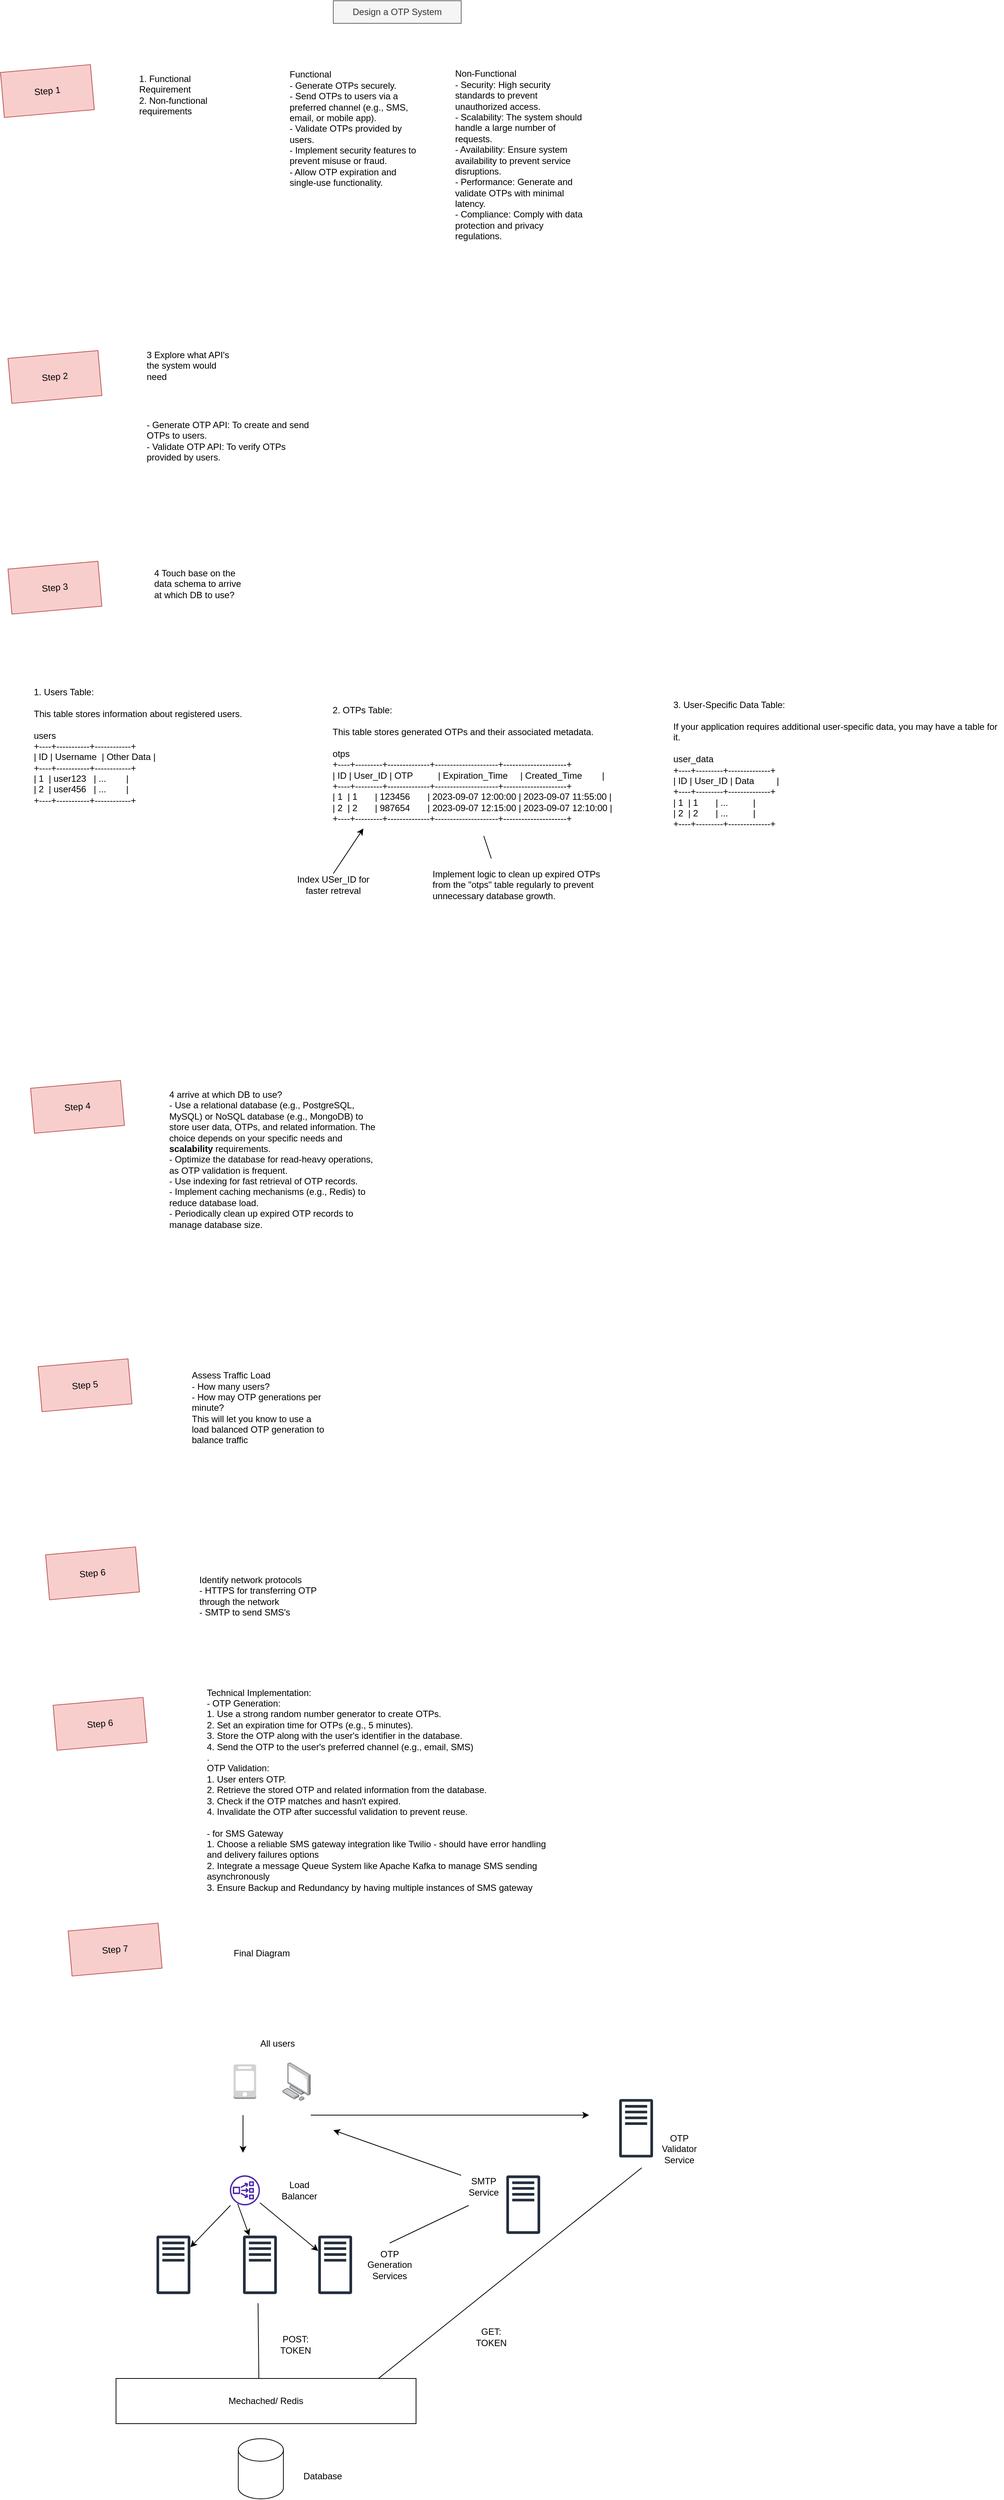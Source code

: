<mxfile version="21.7.2" type="github">
  <diagram name="Page-1" id="zjjdduOIbjPhfv-XI0oR">
    <mxGraphModel dx="2247" dy="795" grid="1" gridSize="10" guides="1" tooltips="1" connect="1" arrows="1" fold="1" page="1" pageScale="1" pageWidth="850" pageHeight="1100" math="0" shadow="0">
      <root>
        <mxCell id="0" />
        <mxCell id="1" parent="0" />
        <mxCell id="AqhTQObQEV2LdB_O8yc8-1" value="Design a OTP System" style="text;strokeColor=#666666;align=center;fillColor=#f5f5f5;html=1;verticalAlign=middle;whiteSpace=wrap;rounded=0;fontColor=#333333;" vertex="1" parent="1">
          <mxGeometry x="350" y="30" width="170" height="30" as="geometry" />
        </mxCell>
        <mxCell id="AqhTQObQEV2LdB_O8yc8-2" value="1. Functional Requirement&lt;br&gt;2. Non-functional requirements" style="text;strokeColor=none;align=left;fillColor=none;html=1;verticalAlign=middle;whiteSpace=wrap;rounded=0;" vertex="1" parent="1">
          <mxGeometry x="90" y="120" width="120" height="70" as="geometry" />
        </mxCell>
        <mxCell id="AqhTQObQEV2LdB_O8yc8-3" value="Step 1" style="rounded=0;whiteSpace=wrap;html=1;fillColor=#f8cecc;strokeColor=#b85450;rotation=-5;" vertex="1" parent="1">
          <mxGeometry x="-90" y="120" width="120" height="60" as="geometry" />
        </mxCell>
        <mxCell id="AqhTQObQEV2LdB_O8yc8-4" value="Functional&lt;br&gt;-&amp;nbsp;Generate OTPs securely.&lt;div&gt;- Send OTPs to users via a preferred channel (e.g., SMS, email, or mobile app).&lt;/div&gt;&lt;div&gt;- Validate OTPs provided by users.&lt;/div&gt;&lt;div&gt;- Implement security features to prevent misuse or fraud.&lt;/div&gt;&lt;div&gt;- Allow OTP expiration and single-use functionality.&lt;/div&gt;" style="text;strokeColor=none;align=left;fillColor=none;html=1;verticalAlign=middle;whiteSpace=wrap;rounded=0;" vertex="1" parent="1">
          <mxGeometry x="290" y="120" width="180" height="160" as="geometry" />
        </mxCell>
        <mxCell id="AqhTQObQEV2LdB_O8yc8-5" value="Non-Functional&lt;br&gt;-&amp;nbsp;Security: High security standards to prevent unauthorized access.&lt;div&gt;- Scalability: The system should handle a large number of requests.&lt;/div&gt;&lt;div&gt;- Availability: Ensure system availability to prevent service disruptions.&lt;/div&gt;&lt;div&gt;- Performance: Generate and validate OTPs with minimal latency.&lt;/div&gt;&lt;div&gt;- Compliance: Comply with data protection and privacy regulations.&lt;/div&gt;" style="text;strokeColor=none;align=left;fillColor=none;html=1;verticalAlign=middle;whiteSpace=wrap;rounded=0;" vertex="1" parent="1">
          <mxGeometry x="510" y="120" width="180" height="230" as="geometry" />
        </mxCell>
        <mxCell id="AqhTQObQEV2LdB_O8yc8-6" value="3 Explore what API&#39;s the system would need" style="text;strokeColor=none;align=left;fillColor=none;html=1;verticalAlign=middle;whiteSpace=wrap;rounded=0;" vertex="1" parent="1">
          <mxGeometry x="100" y="480" width="120" height="70" as="geometry" />
        </mxCell>
        <mxCell id="AqhTQObQEV2LdB_O8yc8-7" value="Step 2" style="rounded=0;whiteSpace=wrap;html=1;fillColor=#f8cecc;strokeColor=#b85450;rotation=-5;" vertex="1" parent="1">
          <mxGeometry x="-80" y="500" width="120" height="60" as="geometry" />
        </mxCell>
        <mxCell id="AqhTQObQEV2LdB_O8yc8-8" value="&lt;div&gt;- Generate OTP API: To create and send OTPs to users.&lt;/div&gt;&lt;div&gt;- Validate OTP API: To verify OTPs provided by users.&lt;/div&gt;" style="text;strokeColor=none;align=left;fillColor=none;html=1;verticalAlign=middle;whiteSpace=wrap;rounded=0;" vertex="1" parent="1">
          <mxGeometry x="100" y="580" width="230" height="70" as="geometry" />
        </mxCell>
        <mxCell id="AqhTQObQEV2LdB_O8yc8-9" value="4 Touch base on the data schema to arrive at which DB to use?" style="text;strokeColor=none;align=left;fillColor=none;html=1;verticalAlign=middle;whiteSpace=wrap;rounded=0;" vertex="1" parent="1">
          <mxGeometry x="110" y="770" width="120" height="70" as="geometry" />
        </mxCell>
        <mxCell id="AqhTQObQEV2LdB_O8yc8-10" value="Step 3" style="rounded=0;whiteSpace=wrap;html=1;fillColor=#f8cecc;strokeColor=#b85450;rotation=-5;" vertex="1" parent="1">
          <mxGeometry x="-80" y="780" width="120" height="60" as="geometry" />
        </mxCell>
        <mxCell id="AqhTQObQEV2LdB_O8yc8-11" value="&lt;div&gt;1. Users Table:&lt;/div&gt;&lt;div&gt;&lt;br&gt;&lt;/div&gt;&lt;div&gt;This table stores information about registered users.&lt;/div&gt;&lt;div&gt;&lt;br&gt;&lt;/div&gt;&lt;div&gt;&lt;div&gt;users&lt;/div&gt;&lt;div&gt;+----+-----------+------------+&lt;/div&gt;&lt;div&gt;| ID | Username&amp;nbsp; | Other Data |&lt;/div&gt;&lt;div&gt;+----+-----------+------------+&lt;/div&gt;&lt;div&gt;| 1&amp;nbsp; | user123&amp;nbsp; &amp;nbsp;| ...&amp;nbsp; &amp;nbsp; &amp;nbsp; &amp;nbsp; |&lt;/div&gt;&lt;div&gt;| 2&amp;nbsp; | user456&amp;nbsp; &amp;nbsp;| ...&amp;nbsp; &amp;nbsp; &amp;nbsp; &amp;nbsp; |&lt;/div&gt;&lt;div&gt;+----+-----------+------------+&lt;/div&gt;&lt;/div&gt;&lt;div&gt;&lt;br&gt;&lt;/div&gt;&lt;div&gt;&lt;br&gt;&lt;/div&gt;" style="text;strokeColor=none;align=left;fillColor=none;html=1;verticalAlign=middle;whiteSpace=wrap;rounded=0;" vertex="1" parent="1">
          <mxGeometry x="-50" y="1020" width="590" height="30" as="geometry" />
        </mxCell>
        <mxCell id="AqhTQObQEV2LdB_O8yc8-12" value="&lt;div style=&quot;border-color: var(--border-color); text-align: left;&quot;&gt;2. OTPs Table:&lt;br style=&quot;border-color: var(--border-color);&quot;&gt;&lt;/div&gt;&lt;div style=&quot;border-color: var(--border-color); text-align: left;&quot;&gt;&lt;br style=&quot;border-color: var(--border-color);&quot;&gt;&lt;/div&gt;&lt;div style=&quot;border-color: var(--border-color); text-align: left;&quot;&gt;This table stores generated OTPs and their associated metadata.&lt;/div&gt;&lt;div style=&quot;border-color: var(--border-color); text-align: left;&quot;&gt;&lt;br&gt;&lt;/div&gt;&lt;div style=&quot;border-color: var(--border-color); text-align: left;&quot;&gt;otps&lt;/div&gt;&lt;div style=&quot;border-color: var(--border-color); text-align: left;&quot;&gt;+----+---------+--------------+---------------------+---------------------+&lt;/div&gt;&lt;div style=&quot;border-color: var(--border-color); text-align: left;&quot;&gt;| ID | User_ID | OTP&amp;nbsp; &amp;nbsp; &amp;nbsp; &amp;nbsp; &amp;nbsp; | Expiration_Time&amp;nbsp; &amp;nbsp; &amp;nbsp;| Created_Time&amp;nbsp; &amp;nbsp; &amp;nbsp; &amp;nbsp; |&lt;/div&gt;&lt;div style=&quot;border-color: var(--border-color); text-align: left;&quot;&gt;+----+---------+--------------+---------------------+---------------------+&lt;/div&gt;&lt;div style=&quot;border-color: var(--border-color); text-align: left;&quot;&gt;| 1&amp;nbsp; | 1&amp;nbsp; &amp;nbsp; &amp;nbsp; &amp;nbsp;| 123456&amp;nbsp; &amp;nbsp; &amp;nbsp; &amp;nbsp;| 2023-09-07 12:00:00 | 2023-09-07 11:55:00 |&lt;/div&gt;&lt;div style=&quot;border-color: var(--border-color); text-align: left;&quot;&gt;| 2&amp;nbsp; | 2&amp;nbsp; &amp;nbsp; &amp;nbsp; &amp;nbsp;| 987654&amp;nbsp; &amp;nbsp; &amp;nbsp; &amp;nbsp;| 2023-09-07 12:15:00 | 2023-09-07 12:10:00 |&lt;/div&gt;&lt;div style=&quot;border-color: var(--border-color); text-align: left;&quot;&gt;+----+---------+--------------+---------------------+---------------------+&lt;/div&gt;" style="text;strokeColor=none;align=center;fillColor=none;html=1;verticalAlign=middle;whiteSpace=wrap;rounded=0;" vertex="1" parent="1">
          <mxGeometry x="320" y="1030" width="430" height="30" as="geometry" />
        </mxCell>
        <mxCell id="AqhTQObQEV2LdB_O8yc8-14" value="&lt;div&gt;3. User-Specific Data Table:&lt;/div&gt;&lt;div&gt;&lt;br&gt;&lt;/div&gt;&lt;div&gt;If your application requires additional user-specific data, you may have a table for it.&lt;/div&gt;&lt;div&gt;&lt;br&gt;&lt;/div&gt;&lt;div&gt;user_data&lt;/div&gt;&lt;div&gt;+----+---------+--------------+&lt;/div&gt;&lt;div&gt;| ID | User_ID | Data&amp;nbsp; &amp;nbsp; &amp;nbsp; &amp;nbsp; &amp;nbsp;|&lt;/div&gt;&lt;div&gt;+----+---------+--------------+&lt;/div&gt;&lt;div&gt;| 1&amp;nbsp; | 1&amp;nbsp; &amp;nbsp; &amp;nbsp; &amp;nbsp;| ...&amp;nbsp; &amp;nbsp; &amp;nbsp; &amp;nbsp; &amp;nbsp; |&lt;/div&gt;&lt;div&gt;| 2&amp;nbsp; | 2&amp;nbsp; &amp;nbsp; &amp;nbsp; &amp;nbsp;| ...&amp;nbsp; &amp;nbsp; &amp;nbsp; &amp;nbsp; &amp;nbsp; |&lt;/div&gt;&lt;div&gt;+----+---------+--------------+&lt;/div&gt;" style="text;strokeColor=none;align=left;fillColor=none;html=1;verticalAlign=middle;whiteSpace=wrap;rounded=0;" vertex="1" parent="1">
          <mxGeometry x="800" y="1030" width="440" height="30" as="geometry" />
        </mxCell>
        <mxCell id="AqhTQObQEV2LdB_O8yc8-15" value="" style="endArrow=classic;html=1;rounded=0;" edge="1" parent="1">
          <mxGeometry width="50" height="50" relative="1" as="geometry">
            <mxPoint x="350" y="1190" as="sourcePoint" />
            <mxPoint x="390" y="1130" as="targetPoint" />
          </mxGeometry>
        </mxCell>
        <mxCell id="AqhTQObQEV2LdB_O8yc8-16" value="Index USer_ID for faster retreval" style="text;strokeColor=none;align=center;fillColor=none;html=1;verticalAlign=middle;whiteSpace=wrap;rounded=0;" vertex="1" parent="1">
          <mxGeometry x="290" y="1190" width="120" height="30" as="geometry" />
        </mxCell>
        <mxCell id="AqhTQObQEV2LdB_O8yc8-17" value="Implement logic to clean up expired OTPs from the &quot;otps&quot; table regularly to prevent unnecessary database growth." style="text;strokeColor=none;align=left;fillColor=none;html=1;verticalAlign=middle;whiteSpace=wrap;rounded=0;" vertex="1" parent="1">
          <mxGeometry x="480" y="1190" width="240" height="30" as="geometry" />
        </mxCell>
        <mxCell id="AqhTQObQEV2LdB_O8yc8-18" value="" style="endArrow=none;html=1;rounded=0;" edge="1" parent="1">
          <mxGeometry width="50" height="50" relative="1" as="geometry">
            <mxPoint x="560" y="1170" as="sourcePoint" />
            <mxPoint x="550" y="1140" as="targetPoint" />
          </mxGeometry>
        </mxCell>
        <mxCell id="AqhTQObQEV2LdB_O8yc8-19" value="Step 4" style="rounded=0;whiteSpace=wrap;html=1;fillColor=#f8cecc;strokeColor=#b85450;rotation=-5;" vertex="1" parent="1">
          <mxGeometry x="-50" y="1470" width="120" height="60" as="geometry" />
        </mxCell>
        <mxCell id="AqhTQObQEV2LdB_O8yc8-20" value="4 arrive at which DB to use?&lt;br&gt;- Use a relational database (e.g., PostgreSQL, MySQL) or NoSQL database (e.g., MongoDB) to store user data, OTPs, and related information. The choice depends on your specific needs and &lt;b&gt;scalability &lt;/b&gt;requirements.&lt;br&gt;-&amp;nbsp;Optimize the database for read-heavy operations, as OTP validation is frequent.&lt;div&gt;- Use indexing for fast retrieval of OTP records.&lt;/div&gt;&lt;div&gt;- Implement caching mechanisms (e.g., Redis) to reduce database load.&lt;/div&gt;&lt;div&gt;- Periodically clean up expired OTP records to manage database size.&lt;/div&gt;" style="text;strokeColor=none;align=left;fillColor=none;html=1;verticalAlign=middle;whiteSpace=wrap;rounded=0;" vertex="1" parent="1">
          <mxGeometry x="130" y="1460" width="280" height="220" as="geometry" />
        </mxCell>
        <mxCell id="AqhTQObQEV2LdB_O8yc8-21" value="Step 5" style="rounded=0;whiteSpace=wrap;html=1;fillColor=#f8cecc;strokeColor=#b85450;rotation=-5;" vertex="1" parent="1">
          <mxGeometry x="-40" y="1840" width="120" height="60" as="geometry" />
        </mxCell>
        <mxCell id="AqhTQObQEV2LdB_O8yc8-22" value="Assess Traffic Load&lt;br&gt;- How many users?&lt;br&gt;- How may OTP generations per minute?&lt;br&gt;This will let you know to use a load balanced OTP generation to balance traffic" style="text;strokeColor=none;align=left;fillColor=none;html=1;verticalAlign=middle;whiteSpace=wrap;rounded=0;" vertex="1" parent="1">
          <mxGeometry x="160" y="1850" width="180" height="100" as="geometry" />
        </mxCell>
        <mxCell id="AqhTQObQEV2LdB_O8yc8-23" value="Step 6" style="rounded=0;whiteSpace=wrap;html=1;fillColor=#f8cecc;strokeColor=#b85450;rotation=-5;" vertex="1" parent="1">
          <mxGeometry x="-30" y="2090" width="120" height="60" as="geometry" />
        </mxCell>
        <mxCell id="AqhTQObQEV2LdB_O8yc8-24" value="Identify network protocols&lt;br&gt;- HTTPS for transferring OTP through the network&lt;br&gt;- SMTP to send SMS&#39;s" style="text;strokeColor=none;align=left;fillColor=none;html=1;verticalAlign=middle;whiteSpace=wrap;rounded=0;" vertex="1" parent="1">
          <mxGeometry x="170" y="2100" width="180" height="100" as="geometry" />
        </mxCell>
        <mxCell id="AqhTQObQEV2LdB_O8yc8-25" value="Step 6" style="rounded=0;whiteSpace=wrap;html=1;fillColor=#f8cecc;strokeColor=#b85450;rotation=-5;" vertex="1" parent="1">
          <mxGeometry x="-20" y="2290" width="120" height="60" as="geometry" />
        </mxCell>
        <mxCell id="AqhTQObQEV2LdB_O8yc8-26" value="Technical Implementation:&amp;nbsp;&lt;br&gt;-&amp;nbsp;OTP Generation:&lt;div&gt;1. Use a strong random number generator to create OTPs.&lt;/div&gt;&lt;div&gt;2. Set an expiration time for OTPs (e.g., 5 minutes).&lt;/div&gt;&lt;div&gt;3. Store the OTP along with the user&#39;s identifier in the database.&lt;/div&gt;&lt;div&gt;4. Send the OTP to the user&#39;s preferred channel (e.g., email, SMS)&lt;/div&gt;&lt;div&gt;.&lt;/div&gt;&lt;div&gt;OTP Validation:&lt;/div&gt;&lt;div&gt;1. User enters OTP.&lt;/div&gt;&lt;div&gt;2. Retrieve the stored OTP and related information from the database.&lt;/div&gt;&lt;div&gt;3. Check if the OTP matches and hasn&#39;t expired.&lt;/div&gt;&lt;div&gt;4. Invalidate the OTP after successful validation to prevent reuse.&lt;/div&gt;&lt;div&gt;&lt;br&gt;&lt;/div&gt;&lt;div&gt;- for SMS Gateway&lt;/div&gt;&lt;div&gt;1. Choose a reliable SMS gateway integration like Twilio - should have error handling and delivery failures options&lt;/div&gt;&lt;div&gt;2. Integrate a message Queue System like Apache Kafka to manage SMS sending asynchronously&lt;/div&gt;&lt;div&gt;3. Ensure Backup and Redundancy by having multiple instances of SMS gateway&lt;/div&gt;&lt;div&gt;&lt;br&gt;&lt;/div&gt;" style="text;strokeColor=none;align=left;fillColor=none;html=1;verticalAlign=middle;whiteSpace=wrap;rounded=0;" vertex="1" parent="1">
          <mxGeometry x="180" y="2300" width="460" height="230" as="geometry" />
        </mxCell>
        <mxCell id="AqhTQObQEV2LdB_O8yc8-27" value="Step 7" style="rounded=0;whiteSpace=wrap;html=1;fillColor=#f8cecc;strokeColor=#b85450;rotation=-5;" vertex="1" parent="1">
          <mxGeometry y="2590" width="120" height="60" as="geometry" />
        </mxCell>
        <mxCell id="AqhTQObQEV2LdB_O8yc8-28" value="Final Diagram" style="text;strokeColor=none;align=center;fillColor=none;html=1;verticalAlign=middle;whiteSpace=wrap;rounded=0;" vertex="1" parent="1">
          <mxGeometry x="210" y="2610" width="90" height="30" as="geometry" />
        </mxCell>
        <mxCell id="AqhTQObQEV2LdB_O8yc8-29" value="" style="image;points=[];aspect=fixed;html=1;align=center;shadow=0;dashed=0;image=img/lib/allied_telesis/computer_and_terminals/Personal_Computer.svg;" vertex="1" parent="1">
          <mxGeometry x="282.44" y="2770" width="37.56" height="50.9" as="geometry" />
        </mxCell>
        <mxCell id="AqhTQObQEV2LdB_O8yc8-30" value="" style="outlineConnect=0;dashed=0;verticalLabelPosition=bottom;verticalAlign=top;align=center;html=1;shape=mxgraph.aws3.mobile_client;fillColor=#D2D3D3;gradientColor=none;" vertex="1" parent="1">
          <mxGeometry x="217.44" y="2772.45" width="30" height="46" as="geometry" />
        </mxCell>
        <mxCell id="AqhTQObQEV2LdB_O8yc8-31" value="All users" style="text;strokeColor=none;align=center;fillColor=none;html=1;verticalAlign=middle;whiteSpace=wrap;rounded=0;" vertex="1" parent="1">
          <mxGeometry x="246.22" y="2730" width="60" height="30" as="geometry" />
        </mxCell>
        <mxCell id="AqhTQObQEV2LdB_O8yc8-32" value="" style="sketch=0;outlineConnect=0;fontColor=#232F3E;gradientColor=none;fillColor=#232F3D;strokeColor=none;dashed=0;verticalLabelPosition=bottom;verticalAlign=top;align=center;html=1;fontSize=12;fontStyle=0;aspect=fixed;pointerEvents=1;shape=mxgraph.aws4.traditional_server;" vertex="1" parent="1">
          <mxGeometry x="115" y="3000" width="45" height="78" as="geometry" />
        </mxCell>
        <mxCell id="AqhTQObQEV2LdB_O8yc8-33" value="" style="sketch=0;outlineConnect=0;fontColor=#232F3E;gradientColor=none;fillColor=#232F3D;strokeColor=none;dashed=0;verticalLabelPosition=bottom;verticalAlign=top;align=center;html=1;fontSize=12;fontStyle=0;aspect=fixed;pointerEvents=1;shape=mxgraph.aws4.traditional_server;" vertex="1" parent="1">
          <mxGeometry x="230" y="3000" width="45" height="78" as="geometry" />
        </mxCell>
        <mxCell id="AqhTQObQEV2LdB_O8yc8-34" value="" style="sketch=0;outlineConnect=0;fontColor=#232F3E;gradientColor=none;fillColor=#232F3D;strokeColor=none;dashed=0;verticalLabelPosition=bottom;verticalAlign=top;align=center;html=1;fontSize=12;fontStyle=0;aspect=fixed;pointerEvents=1;shape=mxgraph.aws4.traditional_server;" vertex="1" parent="1">
          <mxGeometry x="330" y="3000" width="45" height="78" as="geometry" />
        </mxCell>
        <mxCell id="AqhTQObQEV2LdB_O8yc8-35" value="" style="sketch=0;outlineConnect=0;fontColor=#232F3E;gradientColor=none;fillColor=#4D27AA;strokeColor=none;dashed=0;verticalLabelPosition=bottom;verticalAlign=top;align=center;html=1;fontSize=12;fontStyle=0;aspect=fixed;pointerEvents=1;shape=mxgraph.aws4.network_load_balancer;" vertex="1" parent="1">
          <mxGeometry x="212.5" y="2920" width="40" height="40" as="geometry" />
        </mxCell>
        <mxCell id="AqhTQObQEV2LdB_O8yc8-36" value="" style="endArrow=classic;html=1;rounded=0;" edge="1" parent="1" source="AqhTQObQEV2LdB_O8yc8-35" target="AqhTQObQEV2LdB_O8yc8-32">
          <mxGeometry width="50" height="50" relative="1" as="geometry">
            <mxPoint x="229.92" y="2970" as="sourcePoint" />
            <mxPoint x="109.92" y="2990" as="targetPoint" />
          </mxGeometry>
        </mxCell>
        <mxCell id="AqhTQObQEV2LdB_O8yc8-37" value="" style="endArrow=classic;html=1;rounded=0;" edge="1" parent="1" target="AqhTQObQEV2LdB_O8yc8-33">
          <mxGeometry width="50" height="50" relative="1" as="geometry">
            <mxPoint x="222.92" y="2958" as="sourcePoint" />
            <mxPoint x="119.92" y="3000" as="targetPoint" />
          </mxGeometry>
        </mxCell>
        <mxCell id="AqhTQObQEV2LdB_O8yc8-38" value="" style="endArrow=classic;html=1;rounded=0;" edge="1" parent="1" source="AqhTQObQEV2LdB_O8yc8-35" target="AqhTQObQEV2LdB_O8yc8-34">
          <mxGeometry width="50" height="50" relative="1" as="geometry">
            <mxPoint x="232.92" y="2968" as="sourcePoint" />
            <mxPoint x="204.92" y="3013" as="targetPoint" />
          </mxGeometry>
        </mxCell>
        <mxCell id="AqhTQObQEV2LdB_O8yc8-39" value="Load Balancer" style="text;strokeColor=none;align=center;fillColor=none;html=1;verticalAlign=middle;whiteSpace=wrap;rounded=0;" vertex="1" parent="1">
          <mxGeometry x="275" y="2925" width="60" height="30" as="geometry" />
        </mxCell>
        <mxCell id="AqhTQObQEV2LdB_O8yc8-40" value="OTP Generation Services" style="text;strokeColor=none;align=center;fillColor=none;html=1;verticalAlign=middle;whiteSpace=wrap;rounded=0;" vertex="1" parent="1">
          <mxGeometry x="395" y="3024" width="60" height="30" as="geometry" />
        </mxCell>
        <mxCell id="AqhTQObQEV2LdB_O8yc8-43" value="" style="shape=cylinder3;whiteSpace=wrap;html=1;boundedLbl=1;backgroundOutline=1;size=15;" vertex="1" parent="1">
          <mxGeometry x="223.72" y="3270" width="60" height="80" as="geometry" />
        </mxCell>
        <mxCell id="AqhTQObQEV2LdB_O8yc8-44" value="Database" style="text;strokeColor=none;align=center;fillColor=none;html=1;verticalAlign=middle;whiteSpace=wrap;rounded=0;" vertex="1" parent="1">
          <mxGeometry x="306.22" y="3305" width="60" height="30" as="geometry" />
        </mxCell>
        <mxCell id="AqhTQObQEV2LdB_O8yc8-45" value="Mechached/ Redis" style="rounded=0;whiteSpace=wrap;html=1;" vertex="1" parent="1">
          <mxGeometry x="61.22" y="3190" width="398.78" height="60" as="geometry" />
        </mxCell>
        <mxCell id="AqhTQObQEV2LdB_O8yc8-48" value="" style="sketch=0;outlineConnect=0;fontColor=#232F3E;gradientColor=none;fillColor=#232F3D;strokeColor=none;dashed=0;verticalLabelPosition=bottom;verticalAlign=top;align=center;html=1;fontSize=12;fontStyle=0;aspect=fixed;pointerEvents=1;shape=mxgraph.aws4.traditional_server;" vertex="1" parent="1">
          <mxGeometry x="730" y="2818.45" width="45" height="78" as="geometry" />
        </mxCell>
        <mxCell id="AqhTQObQEV2LdB_O8yc8-49" value="OTP Validator Service" style="text;strokeColor=none;align=center;fillColor=none;html=1;verticalAlign=middle;whiteSpace=wrap;rounded=0;" vertex="1" parent="1">
          <mxGeometry x="780" y="2870" width="60" height="30" as="geometry" />
        </mxCell>
        <mxCell id="AqhTQObQEV2LdB_O8yc8-50" value="" style="endArrow=none;html=1;rounded=0;exitX=0.476;exitY=-0.003;exitDx=0;exitDy=0;exitPerimeter=0;" edge="1" parent="1" source="AqhTQObQEV2LdB_O8yc8-45">
          <mxGeometry width="50" height="50" relative="1" as="geometry">
            <mxPoint x="460" y="3160" as="sourcePoint" />
            <mxPoint x="250" y="3090" as="targetPoint" />
          </mxGeometry>
        </mxCell>
        <mxCell id="AqhTQObQEV2LdB_O8yc8-51" value="" style="endArrow=none;html=1;rounded=0;" edge="1" parent="1">
          <mxGeometry width="50" height="50" relative="1" as="geometry">
            <mxPoint x="410" y="3190" as="sourcePoint" />
            <mxPoint x="760" y="2910" as="targetPoint" />
          </mxGeometry>
        </mxCell>
        <mxCell id="AqhTQObQEV2LdB_O8yc8-52" value="POST: TOKEN" style="text;strokeColor=none;align=center;fillColor=none;html=1;verticalAlign=middle;whiteSpace=wrap;rounded=0;" vertex="1" parent="1">
          <mxGeometry x="270" y="3130" width="60" height="30" as="geometry" />
        </mxCell>
        <mxCell id="AqhTQObQEV2LdB_O8yc8-53" value="GET: TOKEN" style="text;strokeColor=none;align=center;fillColor=none;html=1;verticalAlign=middle;whiteSpace=wrap;rounded=0;" vertex="1" parent="1">
          <mxGeometry x="530" y="3120" width="60" height="30" as="geometry" />
        </mxCell>
        <mxCell id="AqhTQObQEV2LdB_O8yc8-55" value="" style="sketch=0;outlineConnect=0;fontColor=#232F3E;gradientColor=none;fillColor=#232F3D;strokeColor=none;dashed=0;verticalLabelPosition=bottom;verticalAlign=top;align=center;html=1;fontSize=12;fontStyle=0;aspect=fixed;pointerEvents=1;shape=mxgraph.aws4.traditional_server;" vertex="1" parent="1">
          <mxGeometry x="580" y="2920" width="45" height="78" as="geometry" />
        </mxCell>
        <mxCell id="AqhTQObQEV2LdB_O8yc8-56" value="SMTP Service" style="text;strokeColor=none;align=center;fillColor=none;html=1;verticalAlign=middle;whiteSpace=wrap;rounded=0;" vertex="1" parent="1">
          <mxGeometry x="520" y="2920" width="60" height="30" as="geometry" />
        </mxCell>
        <mxCell id="AqhTQObQEV2LdB_O8yc8-57" value="" style="endArrow=none;html=1;rounded=0;exitX=0.476;exitY=-0.003;exitDx=0;exitDy=0;exitPerimeter=0;" edge="1" parent="1">
          <mxGeometry width="50" height="50" relative="1" as="geometry">
            <mxPoint x="425" y="3010" as="sourcePoint" />
            <mxPoint x="530" y="2960" as="targetPoint" />
          </mxGeometry>
        </mxCell>
        <mxCell id="AqhTQObQEV2LdB_O8yc8-60" value="" style="endArrow=classic;html=1;rounded=0;" edge="1" parent="1">
          <mxGeometry width="50" height="50" relative="1" as="geometry">
            <mxPoint x="520" y="2920" as="sourcePoint" />
            <mxPoint x="350" y="2860" as="targetPoint" />
          </mxGeometry>
        </mxCell>
        <mxCell id="AqhTQObQEV2LdB_O8yc8-61" value="" style="endArrow=classic;html=1;rounded=0;" edge="1" parent="1">
          <mxGeometry width="50" height="50" relative="1" as="geometry">
            <mxPoint x="230" y="2840" as="sourcePoint" />
            <mxPoint x="230" y="2890" as="targetPoint" />
          </mxGeometry>
        </mxCell>
        <mxCell id="AqhTQObQEV2LdB_O8yc8-62" value="" style="endArrow=classic;html=1;rounded=0;" edge="1" parent="1">
          <mxGeometry width="50" height="50" relative="1" as="geometry">
            <mxPoint x="320" y="2840" as="sourcePoint" />
            <mxPoint x="690" y="2840" as="targetPoint" />
          </mxGeometry>
        </mxCell>
      </root>
    </mxGraphModel>
  </diagram>
</mxfile>
